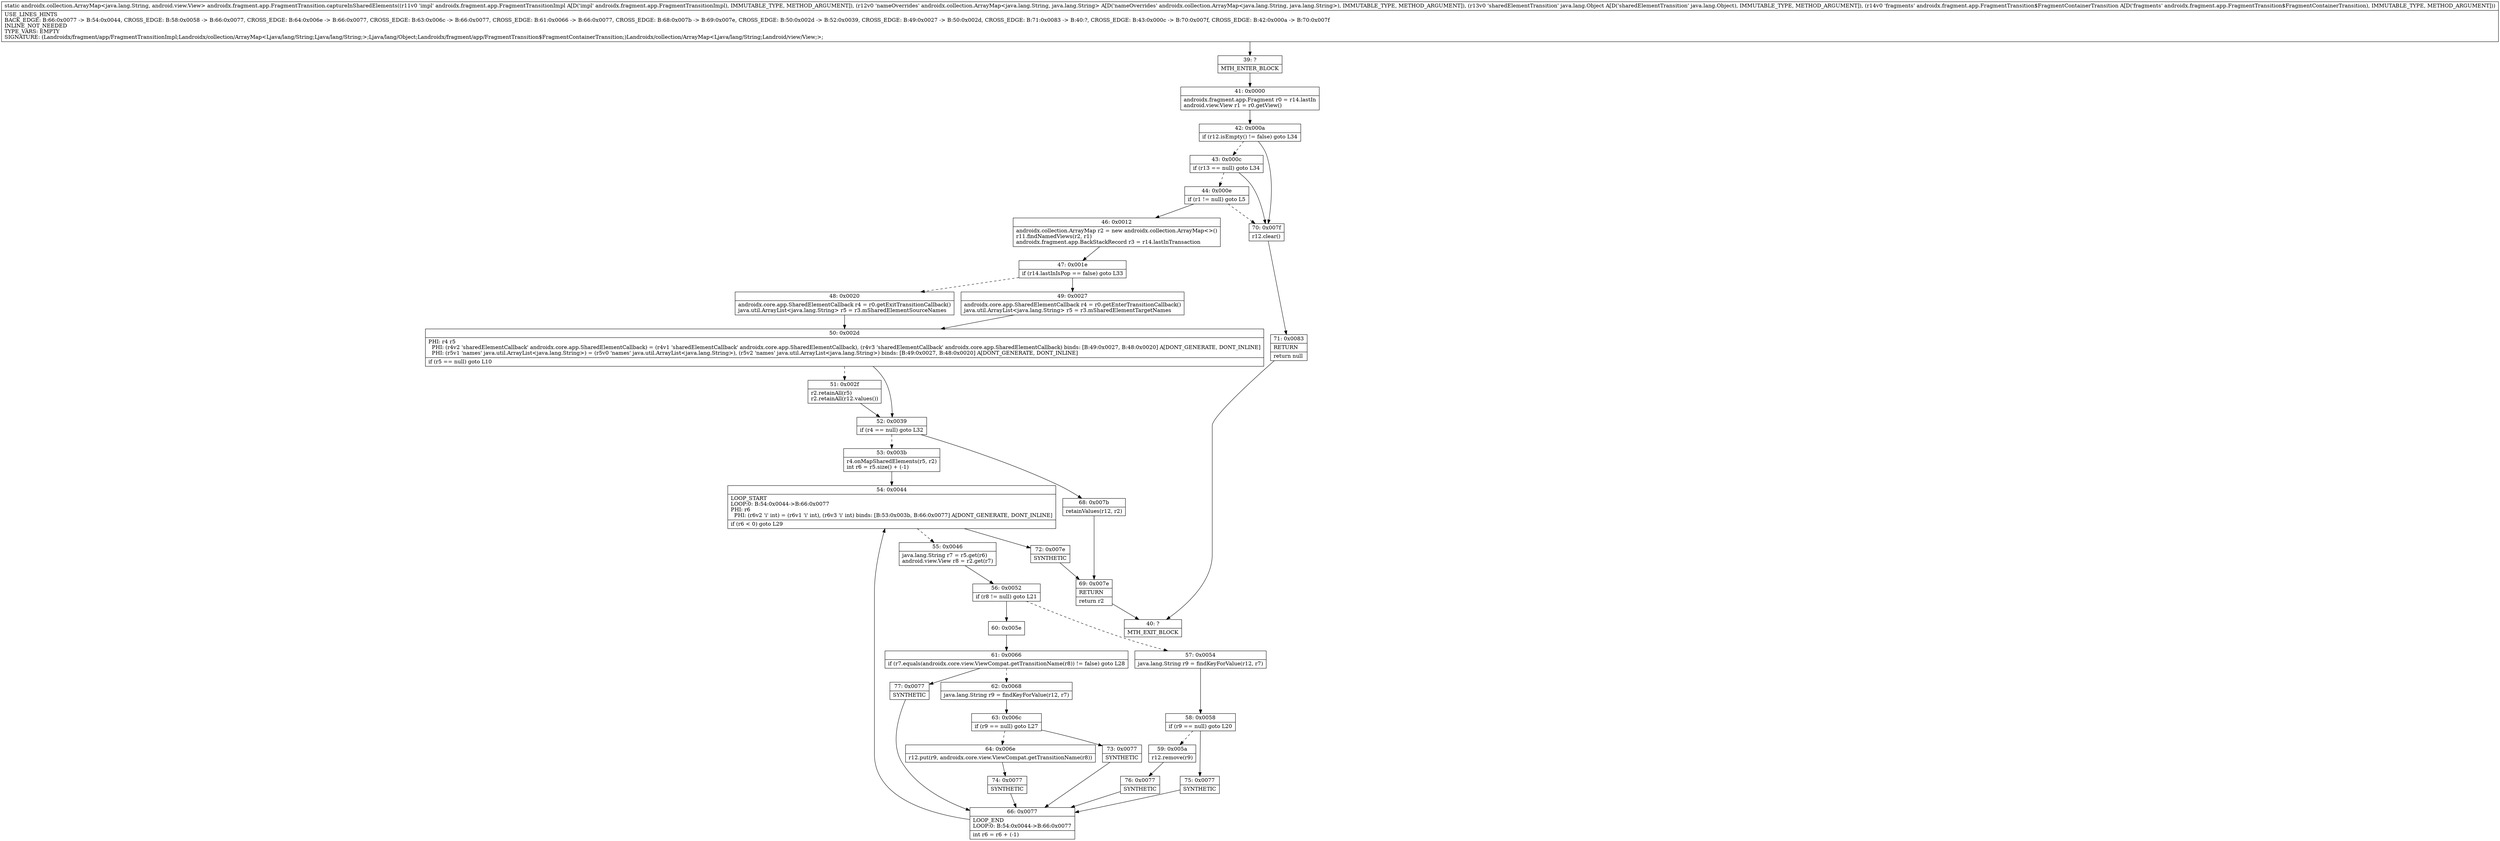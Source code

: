 digraph "CFG forandroidx.fragment.app.FragmentTransition.captureInSharedElements(Landroidx\/fragment\/app\/FragmentTransitionImpl;Landroidx\/collection\/ArrayMap;Ljava\/lang\/Object;Landroidx\/fragment\/app\/FragmentTransition$FragmentContainerTransition;)Landroidx\/collection\/ArrayMap;" {
Node_39 [shape=record,label="{39\:\ ?|MTH_ENTER_BLOCK\l}"];
Node_41 [shape=record,label="{41\:\ 0x0000|androidx.fragment.app.Fragment r0 = r14.lastIn\landroid.view.View r1 = r0.getView()\l}"];
Node_42 [shape=record,label="{42\:\ 0x000a|if (r12.isEmpty() != false) goto L34\l}"];
Node_43 [shape=record,label="{43\:\ 0x000c|if (r13 == null) goto L34\l}"];
Node_44 [shape=record,label="{44\:\ 0x000e|if (r1 != null) goto L5\l}"];
Node_46 [shape=record,label="{46\:\ 0x0012|androidx.collection.ArrayMap r2 = new androidx.collection.ArrayMap\<\>()\lr11.findNamedViews(r2, r1)\landroidx.fragment.app.BackStackRecord r3 = r14.lastInTransaction\l}"];
Node_47 [shape=record,label="{47\:\ 0x001e|if (r14.lastInIsPop == false) goto L33\l}"];
Node_48 [shape=record,label="{48\:\ 0x0020|androidx.core.app.SharedElementCallback r4 = r0.getExitTransitionCallback()\ljava.util.ArrayList\<java.lang.String\> r5 = r3.mSharedElementSourceNames\l}"];
Node_50 [shape=record,label="{50\:\ 0x002d|PHI: r4 r5 \l  PHI: (r4v2 'sharedElementCallback' androidx.core.app.SharedElementCallback) = (r4v1 'sharedElementCallback' androidx.core.app.SharedElementCallback), (r4v3 'sharedElementCallback' androidx.core.app.SharedElementCallback) binds: [B:49:0x0027, B:48:0x0020] A[DONT_GENERATE, DONT_INLINE]\l  PHI: (r5v1 'names' java.util.ArrayList\<java.lang.String\>) = (r5v0 'names' java.util.ArrayList\<java.lang.String\>), (r5v2 'names' java.util.ArrayList\<java.lang.String\>) binds: [B:49:0x0027, B:48:0x0020] A[DONT_GENERATE, DONT_INLINE]\l|if (r5 == null) goto L10\l}"];
Node_51 [shape=record,label="{51\:\ 0x002f|r2.retainAll(r5)\lr2.retainAll(r12.values())\l}"];
Node_52 [shape=record,label="{52\:\ 0x0039|if (r4 == null) goto L32\l}"];
Node_53 [shape=record,label="{53\:\ 0x003b|r4.onMapSharedElements(r5, r2)\lint r6 = r5.size() + (\-1)\l}"];
Node_54 [shape=record,label="{54\:\ 0x0044|LOOP_START\lLOOP:0: B:54:0x0044\-\>B:66:0x0077\lPHI: r6 \l  PHI: (r6v2 'i' int) = (r6v1 'i' int), (r6v3 'i' int) binds: [B:53:0x003b, B:66:0x0077] A[DONT_GENERATE, DONT_INLINE]\l|if (r6 \< 0) goto L29\l}"];
Node_55 [shape=record,label="{55\:\ 0x0046|java.lang.String r7 = r5.get(r6)\landroid.view.View r8 = r2.get(r7)\l}"];
Node_56 [shape=record,label="{56\:\ 0x0052|if (r8 != null) goto L21\l}"];
Node_57 [shape=record,label="{57\:\ 0x0054|java.lang.String r9 = findKeyForValue(r12, r7)\l}"];
Node_58 [shape=record,label="{58\:\ 0x0058|if (r9 == null) goto L20\l}"];
Node_59 [shape=record,label="{59\:\ 0x005a|r12.remove(r9)\l}"];
Node_76 [shape=record,label="{76\:\ 0x0077|SYNTHETIC\l}"];
Node_66 [shape=record,label="{66\:\ 0x0077|LOOP_END\lLOOP:0: B:54:0x0044\-\>B:66:0x0077\l|int r6 = r6 + (\-1)\l}"];
Node_75 [shape=record,label="{75\:\ 0x0077|SYNTHETIC\l}"];
Node_60 [shape=record,label="{60\:\ 0x005e}"];
Node_61 [shape=record,label="{61\:\ 0x0066|if (r7.equals(androidx.core.view.ViewCompat.getTransitionName(r8)) != false) goto L28\l}"];
Node_62 [shape=record,label="{62\:\ 0x0068|java.lang.String r9 = findKeyForValue(r12, r7)\l}"];
Node_63 [shape=record,label="{63\:\ 0x006c|if (r9 == null) goto L27\l}"];
Node_64 [shape=record,label="{64\:\ 0x006e|r12.put(r9, androidx.core.view.ViewCompat.getTransitionName(r8))\l}"];
Node_74 [shape=record,label="{74\:\ 0x0077|SYNTHETIC\l}"];
Node_73 [shape=record,label="{73\:\ 0x0077|SYNTHETIC\l}"];
Node_77 [shape=record,label="{77\:\ 0x0077|SYNTHETIC\l}"];
Node_72 [shape=record,label="{72\:\ 0x007e|SYNTHETIC\l}"];
Node_69 [shape=record,label="{69\:\ 0x007e|RETURN\l|return r2\l}"];
Node_40 [shape=record,label="{40\:\ ?|MTH_EXIT_BLOCK\l}"];
Node_68 [shape=record,label="{68\:\ 0x007b|retainValues(r12, r2)\l}"];
Node_49 [shape=record,label="{49\:\ 0x0027|androidx.core.app.SharedElementCallback r4 = r0.getEnterTransitionCallback()\ljava.util.ArrayList\<java.lang.String\> r5 = r3.mSharedElementTargetNames\l}"];
Node_70 [shape=record,label="{70\:\ 0x007f|r12.clear()\l}"];
Node_71 [shape=record,label="{71\:\ 0x0083|RETURN\l|return null\l}"];
MethodNode[shape=record,label="{static androidx.collection.ArrayMap\<java.lang.String, android.view.View\> androidx.fragment.app.FragmentTransition.captureInSharedElements((r11v0 'impl' androidx.fragment.app.FragmentTransitionImpl A[D('impl' androidx.fragment.app.FragmentTransitionImpl), IMMUTABLE_TYPE, METHOD_ARGUMENT]), (r12v0 'nameOverrides' androidx.collection.ArrayMap\<java.lang.String, java.lang.String\> A[D('nameOverrides' androidx.collection.ArrayMap\<java.lang.String, java.lang.String\>), IMMUTABLE_TYPE, METHOD_ARGUMENT]), (r13v0 'sharedElementTransition' java.lang.Object A[D('sharedElementTransition' java.lang.Object), IMMUTABLE_TYPE, METHOD_ARGUMENT]), (r14v0 'fragments' androidx.fragment.app.FragmentTransition$FragmentContainerTransition A[D('fragments' androidx.fragment.app.FragmentTransition$FragmentContainerTransition), IMMUTABLE_TYPE, METHOD_ARGUMENT]))  | USE_LINES_HINTS\lBACK_EDGE: B:66:0x0077 \-\> B:54:0x0044, CROSS_EDGE: B:58:0x0058 \-\> B:66:0x0077, CROSS_EDGE: B:64:0x006e \-\> B:66:0x0077, CROSS_EDGE: B:63:0x006c \-\> B:66:0x0077, CROSS_EDGE: B:61:0x0066 \-\> B:66:0x0077, CROSS_EDGE: B:68:0x007b \-\> B:69:0x007e, CROSS_EDGE: B:50:0x002d \-\> B:52:0x0039, CROSS_EDGE: B:49:0x0027 \-\> B:50:0x002d, CROSS_EDGE: B:71:0x0083 \-\> B:40:?, CROSS_EDGE: B:43:0x000c \-\> B:70:0x007f, CROSS_EDGE: B:42:0x000a \-\> B:70:0x007f\lINLINE_NOT_NEEDED\lTYPE_VARS: EMPTY\lSIGNATURE: (Landroidx\/fragment\/app\/FragmentTransitionImpl;Landroidx\/collection\/ArrayMap\<Ljava\/lang\/String;Ljava\/lang\/String;\>;Ljava\/lang\/Object;Landroidx\/fragment\/app\/FragmentTransition$FragmentContainerTransition;)Landroidx\/collection\/ArrayMap\<Ljava\/lang\/String;Landroid\/view\/View;\>;\l}"];
MethodNode -> Node_39;Node_39 -> Node_41;
Node_41 -> Node_42;
Node_42 -> Node_43[style=dashed];
Node_42 -> Node_70;
Node_43 -> Node_44[style=dashed];
Node_43 -> Node_70;
Node_44 -> Node_46;
Node_44 -> Node_70[style=dashed];
Node_46 -> Node_47;
Node_47 -> Node_48[style=dashed];
Node_47 -> Node_49;
Node_48 -> Node_50;
Node_50 -> Node_51[style=dashed];
Node_50 -> Node_52;
Node_51 -> Node_52;
Node_52 -> Node_53[style=dashed];
Node_52 -> Node_68;
Node_53 -> Node_54;
Node_54 -> Node_55[style=dashed];
Node_54 -> Node_72;
Node_55 -> Node_56;
Node_56 -> Node_57[style=dashed];
Node_56 -> Node_60;
Node_57 -> Node_58;
Node_58 -> Node_59[style=dashed];
Node_58 -> Node_75;
Node_59 -> Node_76;
Node_76 -> Node_66;
Node_66 -> Node_54;
Node_75 -> Node_66;
Node_60 -> Node_61;
Node_61 -> Node_62[style=dashed];
Node_61 -> Node_77;
Node_62 -> Node_63;
Node_63 -> Node_64[style=dashed];
Node_63 -> Node_73;
Node_64 -> Node_74;
Node_74 -> Node_66;
Node_73 -> Node_66;
Node_77 -> Node_66;
Node_72 -> Node_69;
Node_69 -> Node_40;
Node_68 -> Node_69;
Node_49 -> Node_50;
Node_70 -> Node_71;
Node_71 -> Node_40;
}

